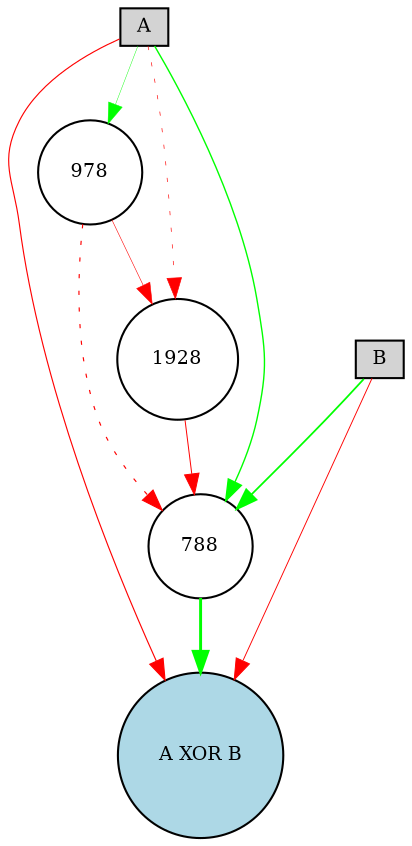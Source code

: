 digraph {
	node [fontsize=9 height=0.2 shape=circle width=0.2]
	A [fillcolor=lightgray shape=box style=filled]
	B [fillcolor=lightgray shape=box style=filled]
	"A XOR B" [fillcolor=lightblue style=filled]
	978 [fillcolor=white style=filled]
	788 [fillcolor=white style=filled]
	1928 [fillcolor=white style=filled]
	A -> 788 [color=green penwidth=0.6699792121112501 style=solid]
	788 -> "A XOR B" [color=green penwidth=1.4094210733157846 style=solid]
	B -> 788 [color=green penwidth=0.8467758715032382 style=solid]
	A -> 978 [color=green penwidth=0.20285197496191013 style=solid]
	A -> "A XOR B" [color=red penwidth=0.5491685618862167 style=solid]
	978 -> 788 [color=red penwidth=0.5604751696243998 style=dotted]
	B -> "A XOR B" [color=red penwidth=0.44393010135746613 style=solid]
	978 -> 1928 [color=red penwidth=0.26969692501516984 style=solid]
	1928 -> 788 [color=red penwidth=0.4719222394636037 style=solid]
	A -> 1928 [color=red penwidth=0.31487644317814056 style=dotted]
}
